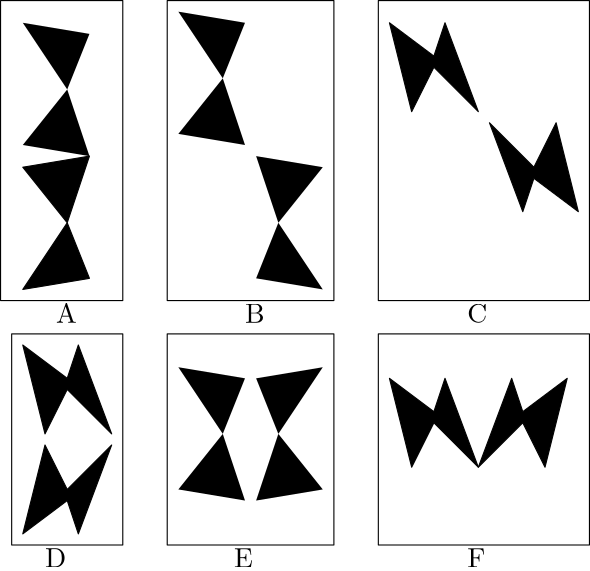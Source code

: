<?xml version="1.0"?>
<!DOCTYPE ipe SYSTEM "ipe.dtd">
<ipe version="70005" creator="Ipe 7.1.2">
<info created="D:20131014230503" modified="D:20131014231640"/>
<ipestyle name="basic">
<symbol name="arrow/arc(spx)">
<path stroke="sym-stroke" fill="sym-stroke" pen="sym-pen">
0 0 m
-1 0.333 l
-1 -0.333 l
h
</path>
</symbol>
<symbol name="arrow/farc(spx)">
<path stroke="sym-stroke" fill="white" pen="sym-pen">
0 0 m
-1 0.333 l
-1 -0.333 l
h
</path>
</symbol>
<symbol name="mark/circle(sx)" transformations="translations">
<path fill="sym-stroke">
0.6 0 0 0.6 0 0 e
0.4 0 0 0.4 0 0 e
</path>
</symbol>
<symbol name="mark/disk(sx)" transformations="translations">
<path fill="sym-stroke">
0.6 0 0 0.6 0 0 e
</path>
</symbol>
<symbol name="mark/fdisk(sfx)" transformations="translations">
<group>
<path fill="sym-fill">
0.5 0 0 0.5 0 0 e
</path>
<path fill="sym-stroke" fillrule="eofill">
0.6 0 0 0.6 0 0 e
0.4 0 0 0.4 0 0 e
</path>
</group>
</symbol>
<symbol name="mark/box(sx)" transformations="translations">
<path fill="sym-stroke" fillrule="eofill">
-0.6 -0.6 m
0.6 -0.6 l
0.6 0.6 l
-0.6 0.6 l
h
-0.4 -0.4 m
0.4 -0.4 l
0.4 0.4 l
-0.4 0.4 l
h
</path>
</symbol>
<symbol name="mark/square(sx)" transformations="translations">
<path fill="sym-stroke">
-0.6 -0.6 m
0.6 -0.6 l
0.6 0.6 l
-0.6 0.6 l
h
</path>
</symbol>
<symbol name="mark/fsquare(sfx)" transformations="translations">
<group>
<path fill="sym-fill">
-0.5 -0.5 m
0.5 -0.5 l
0.5 0.5 l
-0.5 0.5 l
h
</path>
<path fill="sym-stroke" fillrule="eofill">
-0.6 -0.6 m
0.6 -0.6 l
0.6 0.6 l
-0.6 0.6 l
h
-0.4 -0.4 m
0.4 -0.4 l
0.4 0.4 l
-0.4 0.4 l
h
</path>
</group>
</symbol>
<symbol name="mark/cross(sx)" transformations="translations">
<group>
<path fill="sym-stroke">
-0.43 -0.57 m
0.57 0.43 l
0.43 0.57 l
-0.57 -0.43 l
h
</path>
<path fill="sym-stroke">
-0.43 0.57 m
0.57 -0.43 l
0.43 -0.57 l
-0.57 0.43 l
h
</path>
</group>
</symbol>
<symbol name="arrow/fnormal(spx)">
<path stroke="sym-stroke" fill="white" pen="sym-pen">
0 0 m
-1 0.333 l
-1 -0.333 l
h
</path>
</symbol>
<symbol name="arrow/pointed(spx)">
<path stroke="sym-stroke" fill="sym-stroke" pen="sym-pen">
0 0 m
-1 0.333 l
-0.8 0 l
-1 -0.333 l
h
</path>
</symbol>
<symbol name="arrow/fpointed(spx)">
<path stroke="sym-stroke" fill="white" pen="sym-pen">
0 0 m
-1 0.333 l
-0.8 0 l
-1 -0.333 l
h
</path>
</symbol>
<symbol name="arrow/linear(spx)">
<path stroke="sym-stroke" pen="sym-pen">
-1 0.333 m
0 0 l
-1 -0.333 l
</path>
</symbol>
<symbol name="arrow/fdouble(spx)">
<path stroke="sym-stroke" fill="white" pen="sym-pen">
0 0 m
-1 0.333 l
-1 -0.333 l
h
-1 0 m
-2 0.333 l
-2 -0.333 l
h
</path>
</symbol>
<symbol name="arrow/double(spx)">
<path stroke="sym-stroke" fill="sym-stroke" pen="sym-pen">
0 0 m
-1 0.333 l
-1 -0.333 l
h
-1 0 m
-2 0.333 l
-2 -0.333 l
h
</path>
</symbol>
<pen name="heavier" value="0.8"/>
<pen name="fat" value="1.2"/>
<pen name="ultrafat" value="2"/>
<symbolsize name="large" value="5"/>
<symbolsize name="small" value="2"/>
<symbolsize name="tiny" value="1.1"/>
<arrowsize name="large" value="10"/>
<arrowsize name="small" value="5"/>
<arrowsize name="tiny" value="3"/>
<color name="red" value="1 0 0"/>
<color name="green" value="0 1 0"/>
<color name="blue" value="0 0 1"/>
<color name="yellow" value="1 1 0"/>
<color name="orange" value="1 0.647 0"/>
<color name="gold" value="1 0.843 0"/>
<color name="purple" value="0.627 0.125 0.941"/>
<color name="gray" value="0.745"/>
<color name="brown" value="0.647 0.165 0.165"/>
<color name="navy" value="0 0 0.502"/>
<color name="pink" value="1 0.753 0.796"/>
<color name="seagreen" value="0.18 0.545 0.341"/>
<color name="turquoise" value="0.251 0.878 0.816"/>
<color name="violet" value="0.933 0.51 0.933"/>
<color name="darkblue" value="0 0 0.545"/>
<color name="darkcyan" value="0 0.545 0.545"/>
<color name="darkgray" value="0.663"/>
<color name="darkgreen" value="0 0.392 0"/>
<color name="darkmagenta" value="0.545 0 0.545"/>
<color name="darkorange" value="1 0.549 0"/>
<color name="darkred" value="0.545 0 0"/>
<color name="lightblue" value="0.678 0.847 0.902"/>
<color name="lightcyan" value="0.878 1 1"/>
<color name="lightgray" value="0.827"/>
<color name="lightgreen" value="0.565 0.933 0.565"/>
<color name="lightyellow" value="1 1 0.878"/>
<dashstyle name="dashed" value="[4] 0"/>
<dashstyle name="dotted" value="[1 3] 0"/>
<dashstyle name="dash dotted" value="[4 2 1 2] 0"/>
<dashstyle name="dash dot dotted" value="[4 2 1 2 1 2] 0"/>
<textsize name="large" value="\large"/>
<textsize name="Large" value="\Large"/>
<textsize name="LARGE" value="\LARGE"/>
<textsize name="huge" value="\huge"/>
<textsize name="Huge" value="\Huge"/>
<textsize name="small" value="\small"/>
<textsize name="footnote" value="\footnotesize"/>
<textsize name="tiny" value="\tiny"/>
<textstyle name="center" begin="\begin{center}" end="\end{center}"/>
<textstyle name="itemize" begin="\begin{itemize}" end="\end{itemize}"/>
<textstyle name="item" begin="\begin{itemize}\item{}" end="\end{itemize}"/>
<gridsize name="4 pts" value="4"/>
<gridsize name="8 pts (~3 mm)" value="8"/>
<gridsize name="16 pts (~6 mm)" value="16"/>
<gridsize name="32 pts (~12 mm)" value="32"/>
<gridsize name="10 pts (~3.5 mm)" value="10"/>
<gridsize name="20 pts (~7 mm)" value="20"/>
<gridsize name="14 pts (~5 mm)" value="14"/>
<gridsize name="28 pts (~10 mm)" value="28"/>
<gridsize name="56 pts (~20 mm)" value="56"/>
<anglesize name="90 deg" value="90"/>
<anglesize name="60 deg" value="60"/>
<anglesize name="45 deg" value="45"/>
<anglesize name="30 deg" value="30"/>
<anglesize name="22.5 deg" value="22.5"/>
<tiling name="falling" angle="-60" step="4" width="1"/>
<tiling name="rising" angle="30" step="4" width="1"/>
</ipestyle>
<page>
<layer name="alpha"/>
<view layers="alpha" active="alpha"/>
<path layer="alpha" fill="black">
64 448 m
320 448 l
</path>
<path fill="black">
64 464 m
88 460 l
80 440 l
88 416 l
64 420 l
80 440 l
h
</path>
<path stroke="black" fill="black">
88 416 m
64 412 l
80 392 l
64 368 l
88 372 l
80 392 l
h
</path>
<text transformations="translations" pos="76 356" stroke="black" type="label" width="7.472" height="6.808" depth="0" valign="baseline">A</text>
<path matrix="1 0 0 1 56 4" fill="black">
64 464 m
88 460 l
80 440 l
88 416 l
64 420 l
80 440 l
h
</path>
<path matrix="-1 0 0 -1 236 832" fill="black">
64 464 m
88 460 l
80 440 l
88 416 l
64 420 l
80 440 l
h
</path>
<path matrix="1 0 0 1 56 -124" fill="black">
64 464 m
88 460 l
80 440 l
88 416 l
64 420 l
80 440 l
h
</path>
<path matrix="-1 0 0 1 236 -124" fill="black">
64 464 m
88 460 l
80 440 l
88 416 l
64 420 l
80 440 l
h
</path>
<path stroke="black" fill="black">
196 464 m
204 432 l
212 448 l
228 432 l
216 464 l
212 452 l
h
</path>
<path matrix="-1 0 0 -1 460 860" stroke="black" fill="black">
196 464 m
204 432 l
212 448 l
228 432 l
216 464 l
212 452 l
h
</path>
<path matrix="1 0 0 1 -132 -116" stroke="black" fill="black">
196 464 m
204 432 l
212 448 l
228 432 l
216 464 l
212 452 l
h
</path>
<path matrix="1 0 0 -1 -132 744" stroke="black" fill="black">
196 464 m
204 432 l
212 448 l
228 432 l
216 464 l
212 452 l
h
</path>
<path matrix="1 0 0 1 0 -128" stroke="black" fill="black">
196 464 m
204 432 l
212 448 l
228 432 l
216 464 l
212 452 l
h
</path>
<path matrix="-1 0 0 1 456 -128" stroke="black" fill="black">
196 464 m
204 432 l
212 448 l
228 432 l
216 464 l
212 452 l
h
</path>
<path stroke="black">
192 472 m
192 364 l
268 364 l
268 472 l
h
</path>
<path stroke="black">
60 352 m
60 276 l
100 276 l
100 352 l
h
</path>
<path stroke="black">
176 364 m
176 472 l
116 472 l
116 364 l
h
</path>
<path stroke="black">
56 472 m
56 364 l
100 364 l
100 472 l
h
</path>
<path stroke="black">
116 352 m
116 276 l
176 276 l
176 352 l
h
</path>
<path stroke="black">
192 352 m
192 276 l
268 276 l
268 352 l
h
</path>
<text transformations="translations" pos="144 356" stroke="black" type="label" width="7.057" height="6.808" depth="0" valign="baseline">B</text>
<text transformations="translations" pos="224 356" stroke="black" type="label" width="7.195" height="6.808" depth="0" valign="baseline">C</text>
<text transformations="translations" pos="72 268" stroke="black" type="label" width="7.61" height="6.808" depth="0" valign="baseline">D</text>
<text transformations="translations" pos="140 268" stroke="black" type="label" width="6.78" height="6.808" depth="0" valign="baseline">E</text>
<text transformations="translations" pos="224 268" stroke="black" type="label" width="6.503" height="6.808" depth="0" valign="baseline">F</text>
</page>
</ipe>
